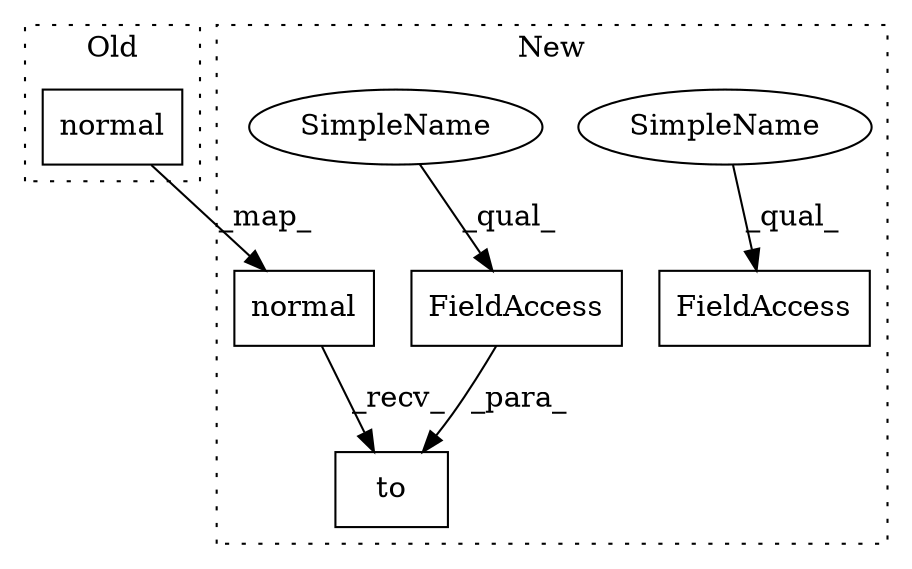 digraph G {
subgraph cluster0 {
1 [label="normal" a="32" s="4241,4291" l="7,1" shape="box"];
label = "Old";
style="dotted";
}
subgraph cluster1 {
2 [label="normal" a="32" s="4241,4291" l="7,1" shape="box"];
3 [label="to" a="32" s="4293,4307" l="3,1" shape="box"];
4 [label="FieldAccess" a="22" s="4296" l="11" shape="box"];
5 [label="FieldAccess" a="22" s="4425" l="11" shape="box"];
6 [label="SimpleName" a="42" s="4425" l="4" shape="ellipse"];
7 [label="SimpleName" a="42" s="4296" l="4" shape="ellipse"];
label = "New";
style="dotted";
}
1 -> 2 [label="_map_"];
2 -> 3 [label="_recv_"];
4 -> 3 [label="_para_"];
6 -> 5 [label="_qual_"];
7 -> 4 [label="_qual_"];
}